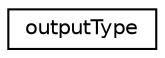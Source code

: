 digraph "Graphical Class Hierarchy"
{
 // LATEX_PDF_SIZE
  edge [fontname="Helvetica",fontsize="10",labelfontname="Helvetica",labelfontsize="10"];
  node [fontname="Helvetica",fontsize="10",shape=record];
  rankdir="LR";
  Node0 [label="outputType",height=0.2,width=0.4,color="black", fillcolor="white", style="filled",URL="$classoutput_type.html",tooltip="Declared type for outputed variables."];
}
